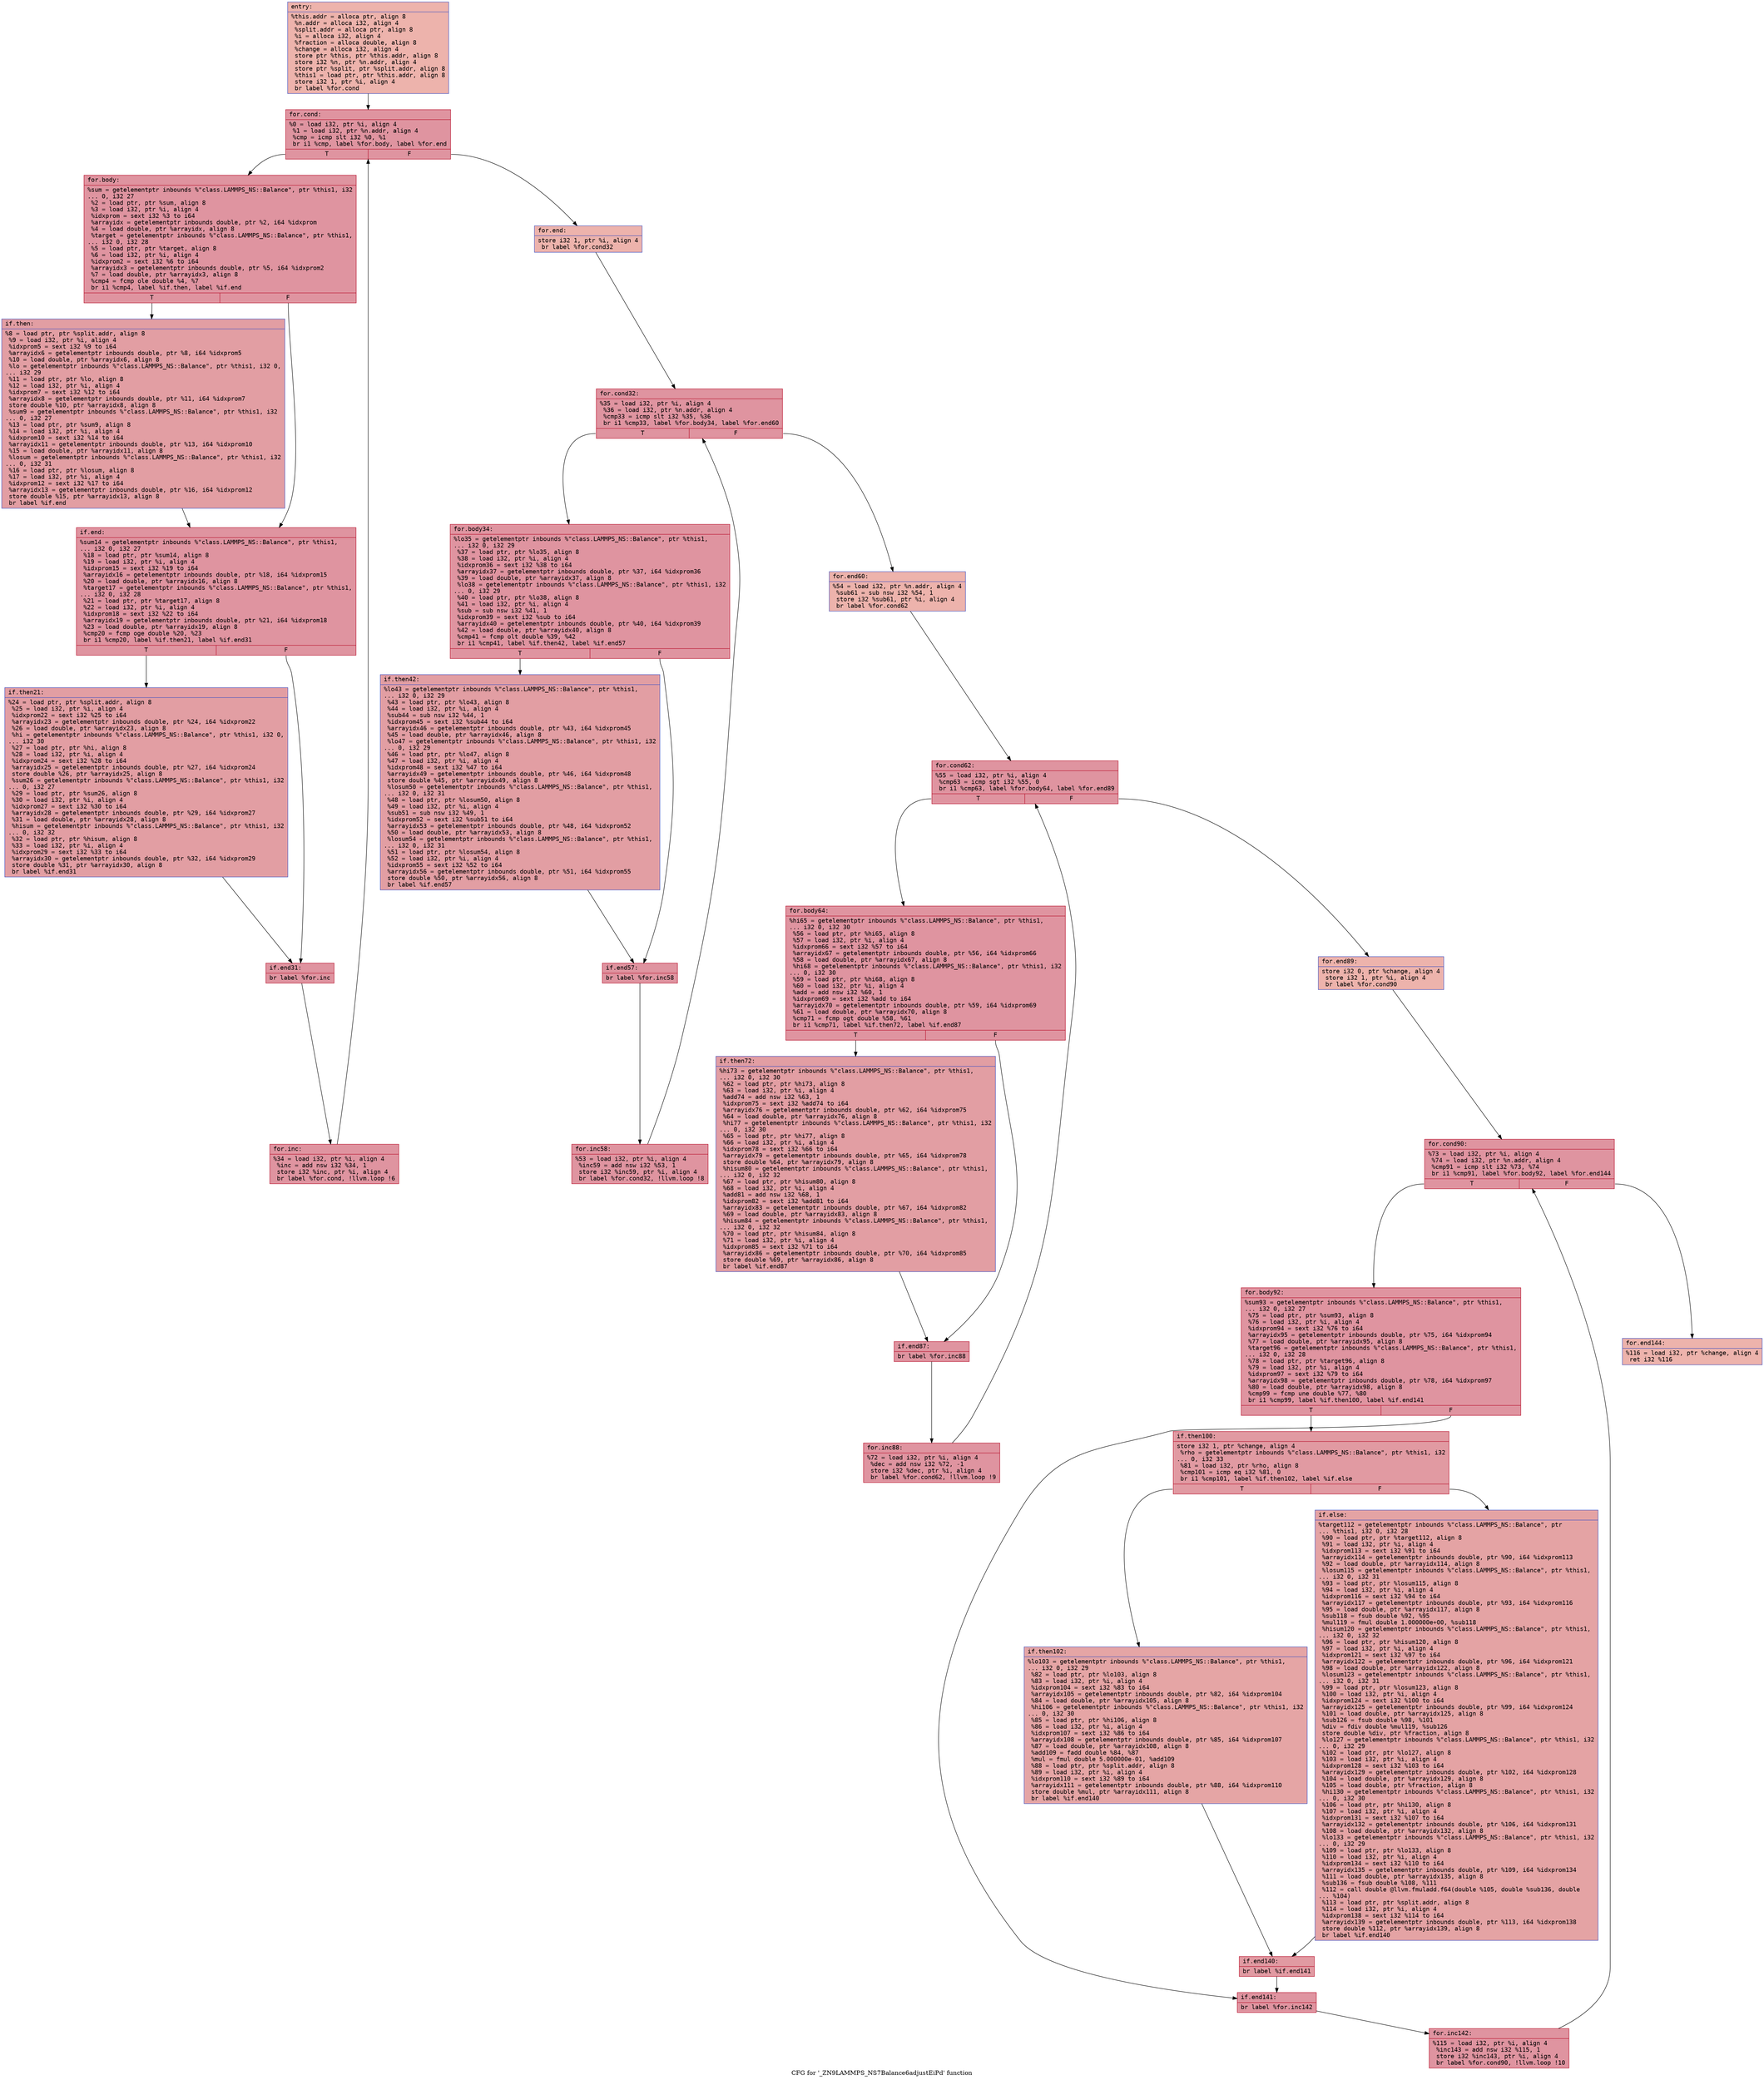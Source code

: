 digraph "CFG for '_ZN9LAMMPS_NS7Balance6adjustEiPd' function" {
	label="CFG for '_ZN9LAMMPS_NS7Balance6adjustEiPd' function";

	Node0x560a89670490 [shape=record,color="#3d50c3ff", style=filled, fillcolor="#d6524470" fontname="Courier",label="{entry:\l|  %this.addr = alloca ptr, align 8\l  %n.addr = alloca i32, align 4\l  %split.addr = alloca ptr, align 8\l  %i = alloca i32, align 4\l  %fraction = alloca double, align 8\l  %change = alloca i32, align 4\l  store ptr %this, ptr %this.addr, align 8\l  store i32 %n, ptr %n.addr, align 4\l  store ptr %split, ptr %split.addr, align 8\l  %this1 = load ptr, ptr %this.addr, align 8\l  store i32 1, ptr %i, align 4\l  br label %for.cond\l}"];
	Node0x560a89670490 -> Node0x560a896727c0[tooltip="entry -> for.cond\nProbability 100.00%" ];
	Node0x560a896727c0 [shape=record,color="#b70d28ff", style=filled, fillcolor="#b70d2870" fontname="Courier",label="{for.cond:\l|  %0 = load i32, ptr %i, align 4\l  %1 = load i32, ptr %n.addr, align 4\l  %cmp = icmp slt i32 %0, %1\l  br i1 %cmp, label %for.body, label %for.end\l|{<s0>T|<s1>F}}"];
	Node0x560a896727c0:s0 -> Node0x560a89672c00[tooltip="for.cond -> for.body\nProbability 96.88%" ];
	Node0x560a896727c0:s1 -> Node0x560a89672c80[tooltip="for.cond -> for.end\nProbability 3.12%" ];
	Node0x560a89672c00 [shape=record,color="#b70d28ff", style=filled, fillcolor="#b70d2870" fontname="Courier",label="{for.body:\l|  %sum = getelementptr inbounds %\"class.LAMMPS_NS::Balance\", ptr %this1, i32\l... 0, i32 27\l  %2 = load ptr, ptr %sum, align 8\l  %3 = load i32, ptr %i, align 4\l  %idxprom = sext i32 %3 to i64\l  %arrayidx = getelementptr inbounds double, ptr %2, i64 %idxprom\l  %4 = load double, ptr %arrayidx, align 8\l  %target = getelementptr inbounds %\"class.LAMMPS_NS::Balance\", ptr %this1,\l... i32 0, i32 28\l  %5 = load ptr, ptr %target, align 8\l  %6 = load i32, ptr %i, align 4\l  %idxprom2 = sext i32 %6 to i64\l  %arrayidx3 = getelementptr inbounds double, ptr %5, i64 %idxprom2\l  %7 = load double, ptr %arrayidx3, align 8\l  %cmp4 = fcmp ole double %4, %7\l  br i1 %cmp4, label %if.then, label %if.end\l|{<s0>T|<s1>F}}"];
	Node0x560a89672c00:s0 -> Node0x560a896735e0[tooltip="for.body -> if.then\nProbability 50.00%" ];
	Node0x560a89672c00:s1 -> Node0x560a89673650[tooltip="for.body -> if.end\nProbability 50.00%" ];
	Node0x560a896735e0 [shape=record,color="#3d50c3ff", style=filled, fillcolor="#be242e70" fontname="Courier",label="{if.then:\l|  %8 = load ptr, ptr %split.addr, align 8\l  %9 = load i32, ptr %i, align 4\l  %idxprom5 = sext i32 %9 to i64\l  %arrayidx6 = getelementptr inbounds double, ptr %8, i64 %idxprom5\l  %10 = load double, ptr %arrayidx6, align 8\l  %lo = getelementptr inbounds %\"class.LAMMPS_NS::Balance\", ptr %this1, i32 0,\l... i32 29\l  %11 = load ptr, ptr %lo, align 8\l  %12 = load i32, ptr %i, align 4\l  %idxprom7 = sext i32 %12 to i64\l  %arrayidx8 = getelementptr inbounds double, ptr %11, i64 %idxprom7\l  store double %10, ptr %arrayidx8, align 8\l  %sum9 = getelementptr inbounds %\"class.LAMMPS_NS::Balance\", ptr %this1, i32\l... 0, i32 27\l  %13 = load ptr, ptr %sum9, align 8\l  %14 = load i32, ptr %i, align 4\l  %idxprom10 = sext i32 %14 to i64\l  %arrayidx11 = getelementptr inbounds double, ptr %13, i64 %idxprom10\l  %15 = load double, ptr %arrayidx11, align 8\l  %losum = getelementptr inbounds %\"class.LAMMPS_NS::Balance\", ptr %this1, i32\l... 0, i32 31\l  %16 = load ptr, ptr %losum, align 8\l  %17 = load i32, ptr %i, align 4\l  %idxprom12 = sext i32 %17 to i64\l  %arrayidx13 = getelementptr inbounds double, ptr %16, i64 %idxprom12\l  store double %15, ptr %arrayidx13, align 8\l  br label %if.end\l}"];
	Node0x560a896735e0 -> Node0x560a89673650[tooltip="if.then -> if.end\nProbability 100.00%" ];
	Node0x560a89673650 [shape=record,color="#b70d28ff", style=filled, fillcolor="#b70d2870" fontname="Courier",label="{if.end:\l|  %sum14 = getelementptr inbounds %\"class.LAMMPS_NS::Balance\", ptr %this1,\l... i32 0, i32 27\l  %18 = load ptr, ptr %sum14, align 8\l  %19 = load i32, ptr %i, align 4\l  %idxprom15 = sext i32 %19 to i64\l  %arrayidx16 = getelementptr inbounds double, ptr %18, i64 %idxprom15\l  %20 = load double, ptr %arrayidx16, align 8\l  %target17 = getelementptr inbounds %\"class.LAMMPS_NS::Balance\", ptr %this1,\l... i32 0, i32 28\l  %21 = load ptr, ptr %target17, align 8\l  %22 = load i32, ptr %i, align 4\l  %idxprom18 = sext i32 %22 to i64\l  %arrayidx19 = getelementptr inbounds double, ptr %21, i64 %idxprom18\l  %23 = load double, ptr %arrayidx19, align 8\l  %cmp20 = fcmp oge double %20, %23\l  br i1 %cmp20, label %if.then21, label %if.end31\l|{<s0>T|<s1>F}}"];
	Node0x560a89673650:s0 -> Node0x560a89675060[tooltip="if.end -> if.then21\nProbability 50.00%" ];
	Node0x560a89673650:s1 -> Node0x560a896750e0[tooltip="if.end -> if.end31\nProbability 50.00%" ];
	Node0x560a89675060 [shape=record,color="#3d50c3ff", style=filled, fillcolor="#be242e70" fontname="Courier",label="{if.then21:\l|  %24 = load ptr, ptr %split.addr, align 8\l  %25 = load i32, ptr %i, align 4\l  %idxprom22 = sext i32 %25 to i64\l  %arrayidx23 = getelementptr inbounds double, ptr %24, i64 %idxprom22\l  %26 = load double, ptr %arrayidx23, align 8\l  %hi = getelementptr inbounds %\"class.LAMMPS_NS::Balance\", ptr %this1, i32 0,\l... i32 30\l  %27 = load ptr, ptr %hi, align 8\l  %28 = load i32, ptr %i, align 4\l  %idxprom24 = sext i32 %28 to i64\l  %arrayidx25 = getelementptr inbounds double, ptr %27, i64 %idxprom24\l  store double %26, ptr %arrayidx25, align 8\l  %sum26 = getelementptr inbounds %\"class.LAMMPS_NS::Balance\", ptr %this1, i32\l... 0, i32 27\l  %29 = load ptr, ptr %sum26, align 8\l  %30 = load i32, ptr %i, align 4\l  %idxprom27 = sext i32 %30 to i64\l  %arrayidx28 = getelementptr inbounds double, ptr %29, i64 %idxprom27\l  %31 = load double, ptr %arrayidx28, align 8\l  %hisum = getelementptr inbounds %\"class.LAMMPS_NS::Balance\", ptr %this1, i32\l... 0, i32 32\l  %32 = load ptr, ptr %hisum, align 8\l  %33 = load i32, ptr %i, align 4\l  %idxprom29 = sext i32 %33 to i64\l  %arrayidx30 = getelementptr inbounds double, ptr %32, i64 %idxprom29\l  store double %31, ptr %arrayidx30, align 8\l  br label %if.end31\l}"];
	Node0x560a89675060 -> Node0x560a896750e0[tooltip="if.then21 -> if.end31\nProbability 100.00%" ];
	Node0x560a896750e0 [shape=record,color="#b70d28ff", style=filled, fillcolor="#b70d2870" fontname="Courier",label="{if.end31:\l|  br label %for.inc\l}"];
	Node0x560a896750e0 -> Node0x560a89676420[tooltip="if.end31 -> for.inc\nProbability 100.00%" ];
	Node0x560a89676420 [shape=record,color="#b70d28ff", style=filled, fillcolor="#b70d2870" fontname="Courier",label="{for.inc:\l|  %34 = load i32, ptr %i, align 4\l  %inc = add nsw i32 %34, 1\l  store i32 %inc, ptr %i, align 4\l  br label %for.cond, !llvm.loop !6\l}"];
	Node0x560a89676420 -> Node0x560a896727c0[tooltip="for.inc -> for.cond\nProbability 100.00%" ];
	Node0x560a89672c80 [shape=record,color="#3d50c3ff", style=filled, fillcolor="#d6524470" fontname="Courier",label="{for.end:\l|  store i32 1, ptr %i, align 4\l  br label %for.cond32\l}"];
	Node0x560a89672c80 -> Node0x560a89676930[tooltip="for.end -> for.cond32\nProbability 100.00%" ];
	Node0x560a89676930 [shape=record,color="#b70d28ff", style=filled, fillcolor="#b70d2870" fontname="Courier",label="{for.cond32:\l|  %35 = load i32, ptr %i, align 4\l  %36 = load i32, ptr %n.addr, align 4\l  %cmp33 = icmp slt i32 %35, %36\l  br i1 %cmp33, label %for.body34, label %for.end60\l|{<s0>T|<s1>F}}"];
	Node0x560a89676930:s0 -> Node0x560a89676bd0[tooltip="for.cond32 -> for.body34\nProbability 96.88%" ];
	Node0x560a89676930:s1 -> Node0x560a89676c50[tooltip="for.cond32 -> for.end60\nProbability 3.12%" ];
	Node0x560a89676bd0 [shape=record,color="#b70d28ff", style=filled, fillcolor="#b70d2870" fontname="Courier",label="{for.body34:\l|  %lo35 = getelementptr inbounds %\"class.LAMMPS_NS::Balance\", ptr %this1,\l... i32 0, i32 29\l  %37 = load ptr, ptr %lo35, align 8\l  %38 = load i32, ptr %i, align 4\l  %idxprom36 = sext i32 %38 to i64\l  %arrayidx37 = getelementptr inbounds double, ptr %37, i64 %idxprom36\l  %39 = load double, ptr %arrayidx37, align 8\l  %lo38 = getelementptr inbounds %\"class.LAMMPS_NS::Balance\", ptr %this1, i32\l... 0, i32 29\l  %40 = load ptr, ptr %lo38, align 8\l  %41 = load i32, ptr %i, align 4\l  %sub = sub nsw i32 %41, 1\l  %idxprom39 = sext i32 %sub to i64\l  %arrayidx40 = getelementptr inbounds double, ptr %40, i64 %idxprom39\l  %42 = load double, ptr %arrayidx40, align 8\l  %cmp41 = fcmp olt double %39, %42\l  br i1 %cmp41, label %if.then42, label %if.end57\l|{<s0>T|<s1>F}}"];
	Node0x560a89676bd0:s0 -> Node0x560a89677680[tooltip="for.body34 -> if.then42\nProbability 50.00%" ];
	Node0x560a89676bd0:s1 -> Node0x560a89677700[tooltip="for.body34 -> if.end57\nProbability 50.00%" ];
	Node0x560a89677680 [shape=record,color="#3d50c3ff", style=filled, fillcolor="#be242e70" fontname="Courier",label="{if.then42:\l|  %lo43 = getelementptr inbounds %\"class.LAMMPS_NS::Balance\", ptr %this1,\l... i32 0, i32 29\l  %43 = load ptr, ptr %lo43, align 8\l  %44 = load i32, ptr %i, align 4\l  %sub44 = sub nsw i32 %44, 1\l  %idxprom45 = sext i32 %sub44 to i64\l  %arrayidx46 = getelementptr inbounds double, ptr %43, i64 %idxprom45\l  %45 = load double, ptr %arrayidx46, align 8\l  %lo47 = getelementptr inbounds %\"class.LAMMPS_NS::Balance\", ptr %this1, i32\l... 0, i32 29\l  %46 = load ptr, ptr %lo47, align 8\l  %47 = load i32, ptr %i, align 4\l  %idxprom48 = sext i32 %47 to i64\l  %arrayidx49 = getelementptr inbounds double, ptr %46, i64 %idxprom48\l  store double %45, ptr %arrayidx49, align 8\l  %losum50 = getelementptr inbounds %\"class.LAMMPS_NS::Balance\", ptr %this1,\l... i32 0, i32 31\l  %48 = load ptr, ptr %losum50, align 8\l  %49 = load i32, ptr %i, align 4\l  %sub51 = sub nsw i32 %49, 1\l  %idxprom52 = sext i32 %sub51 to i64\l  %arrayidx53 = getelementptr inbounds double, ptr %48, i64 %idxprom52\l  %50 = load double, ptr %arrayidx53, align 8\l  %losum54 = getelementptr inbounds %\"class.LAMMPS_NS::Balance\", ptr %this1,\l... i32 0, i32 31\l  %51 = load ptr, ptr %losum54, align 8\l  %52 = load i32, ptr %i, align 4\l  %idxprom55 = sext i32 %52 to i64\l  %arrayidx56 = getelementptr inbounds double, ptr %51, i64 %idxprom55\l  store double %50, ptr %arrayidx56, align 8\l  br label %if.end57\l}"];
	Node0x560a89677680 -> Node0x560a89677700[tooltip="if.then42 -> if.end57\nProbability 100.00%" ];
	Node0x560a89677700 [shape=record,color="#b70d28ff", style=filled, fillcolor="#b70d2870" fontname="Courier",label="{if.end57:\l|  br label %for.inc58\l}"];
	Node0x560a89677700 -> Node0x560a89679190[tooltip="if.end57 -> for.inc58\nProbability 100.00%" ];
	Node0x560a89679190 [shape=record,color="#b70d28ff", style=filled, fillcolor="#b70d2870" fontname="Courier",label="{for.inc58:\l|  %53 = load i32, ptr %i, align 4\l  %inc59 = add nsw i32 %53, 1\l  store i32 %inc59, ptr %i, align 4\l  br label %for.cond32, !llvm.loop !8\l}"];
	Node0x560a89679190 -> Node0x560a89676930[tooltip="for.inc58 -> for.cond32\nProbability 100.00%" ];
	Node0x560a89676c50 [shape=record,color="#3d50c3ff", style=filled, fillcolor="#d6524470" fontname="Courier",label="{for.end60:\l|  %54 = load i32, ptr %n.addr, align 4\l  %sub61 = sub nsw i32 %54, 1\l  store i32 %sub61, ptr %i, align 4\l  br label %for.cond62\l}"];
	Node0x560a89676c50 -> Node0x560a896797e0[tooltip="for.end60 -> for.cond62\nProbability 100.00%" ];
	Node0x560a896797e0 [shape=record,color="#b70d28ff", style=filled, fillcolor="#b70d2870" fontname="Courier",label="{for.cond62:\l|  %55 = load i32, ptr %i, align 4\l  %cmp63 = icmp sgt i32 %55, 0\l  br i1 %cmp63, label %for.body64, label %for.end89\l|{<s0>T|<s1>F}}"];
	Node0x560a896797e0:s0 -> Node0x560a89679a00[tooltip="for.cond62 -> for.body64\nProbability 96.88%" ];
	Node0x560a896797e0:s1 -> Node0x560a89679a80[tooltip="for.cond62 -> for.end89\nProbability 3.12%" ];
	Node0x560a89679a00 [shape=record,color="#b70d28ff", style=filled, fillcolor="#b70d2870" fontname="Courier",label="{for.body64:\l|  %hi65 = getelementptr inbounds %\"class.LAMMPS_NS::Balance\", ptr %this1,\l... i32 0, i32 30\l  %56 = load ptr, ptr %hi65, align 8\l  %57 = load i32, ptr %i, align 4\l  %idxprom66 = sext i32 %57 to i64\l  %arrayidx67 = getelementptr inbounds double, ptr %56, i64 %idxprom66\l  %58 = load double, ptr %arrayidx67, align 8\l  %hi68 = getelementptr inbounds %\"class.LAMMPS_NS::Balance\", ptr %this1, i32\l... 0, i32 30\l  %59 = load ptr, ptr %hi68, align 8\l  %60 = load i32, ptr %i, align 4\l  %add = add nsw i32 %60, 1\l  %idxprom69 = sext i32 %add to i64\l  %arrayidx70 = getelementptr inbounds double, ptr %59, i64 %idxprom69\l  %61 = load double, ptr %arrayidx70, align 8\l  %cmp71 = fcmp ogt double %58, %61\l  br i1 %cmp71, label %if.then72, label %if.end87\l|{<s0>T|<s1>F}}"];
	Node0x560a89679a00:s0 -> Node0x560a89675af0[tooltip="for.body64 -> if.then72\nProbability 50.00%" ];
	Node0x560a89679a00:s1 -> Node0x560a89675b70[tooltip="for.body64 -> if.end87\nProbability 50.00%" ];
	Node0x560a89675af0 [shape=record,color="#3d50c3ff", style=filled, fillcolor="#be242e70" fontname="Courier",label="{if.then72:\l|  %hi73 = getelementptr inbounds %\"class.LAMMPS_NS::Balance\", ptr %this1,\l... i32 0, i32 30\l  %62 = load ptr, ptr %hi73, align 8\l  %63 = load i32, ptr %i, align 4\l  %add74 = add nsw i32 %63, 1\l  %idxprom75 = sext i32 %add74 to i64\l  %arrayidx76 = getelementptr inbounds double, ptr %62, i64 %idxprom75\l  %64 = load double, ptr %arrayidx76, align 8\l  %hi77 = getelementptr inbounds %\"class.LAMMPS_NS::Balance\", ptr %this1, i32\l... 0, i32 30\l  %65 = load ptr, ptr %hi77, align 8\l  %66 = load i32, ptr %i, align 4\l  %idxprom78 = sext i32 %66 to i64\l  %arrayidx79 = getelementptr inbounds double, ptr %65, i64 %idxprom78\l  store double %64, ptr %arrayidx79, align 8\l  %hisum80 = getelementptr inbounds %\"class.LAMMPS_NS::Balance\", ptr %this1,\l... i32 0, i32 32\l  %67 = load ptr, ptr %hisum80, align 8\l  %68 = load i32, ptr %i, align 4\l  %add81 = add nsw i32 %68, 1\l  %idxprom82 = sext i32 %add81 to i64\l  %arrayidx83 = getelementptr inbounds double, ptr %67, i64 %idxprom82\l  %69 = load double, ptr %arrayidx83, align 8\l  %hisum84 = getelementptr inbounds %\"class.LAMMPS_NS::Balance\", ptr %this1,\l... i32 0, i32 32\l  %70 = load ptr, ptr %hisum84, align 8\l  %71 = load i32, ptr %i, align 4\l  %idxprom85 = sext i32 %71 to i64\l  %arrayidx86 = getelementptr inbounds double, ptr %70, i64 %idxprom85\l  store double %69, ptr %arrayidx86, align 8\l  br label %if.end87\l}"];
	Node0x560a89675af0 -> Node0x560a89675b70[tooltip="if.then72 -> if.end87\nProbability 100.00%" ];
	Node0x560a89675b70 [shape=record,color="#b70d28ff", style=filled, fillcolor="#b70d2870" fontname="Courier",label="{if.end87:\l|  br label %for.inc88\l}"];
	Node0x560a89675b70 -> Node0x560a8967bdb0[tooltip="if.end87 -> for.inc88\nProbability 100.00%" ];
	Node0x560a8967bdb0 [shape=record,color="#b70d28ff", style=filled, fillcolor="#b70d2870" fontname="Courier",label="{for.inc88:\l|  %72 = load i32, ptr %i, align 4\l  %dec = add nsw i32 %72, -1\l  store i32 %dec, ptr %i, align 4\l  br label %for.cond62, !llvm.loop !9\l}"];
	Node0x560a8967bdb0 -> Node0x560a896797e0[tooltip="for.inc88 -> for.cond62\nProbability 100.00%" ];
	Node0x560a89679a80 [shape=record,color="#3d50c3ff", style=filled, fillcolor="#d6524470" fontname="Courier",label="{for.end89:\l|  store i32 0, ptr %change, align 4\l  store i32 1, ptr %i, align 4\l  br label %for.cond90\l}"];
	Node0x560a89679a80 -> Node0x560a8967c370[tooltip="for.end89 -> for.cond90\nProbability 100.00%" ];
	Node0x560a8967c370 [shape=record,color="#b70d28ff", style=filled, fillcolor="#b70d2870" fontname="Courier",label="{for.cond90:\l|  %73 = load i32, ptr %i, align 4\l  %74 = load i32, ptr %n.addr, align 4\l  %cmp91 = icmp slt i32 %73, %74\l  br i1 %cmp91, label %for.body92, label %for.end144\l|{<s0>T|<s1>F}}"];
	Node0x560a8967c370:s0 -> Node0x560a8967c610[tooltip="for.cond90 -> for.body92\nProbability 96.88%" ];
	Node0x560a8967c370:s1 -> Node0x560a8967c690[tooltip="for.cond90 -> for.end144\nProbability 3.12%" ];
	Node0x560a8967c610 [shape=record,color="#b70d28ff", style=filled, fillcolor="#b70d2870" fontname="Courier",label="{for.body92:\l|  %sum93 = getelementptr inbounds %\"class.LAMMPS_NS::Balance\", ptr %this1,\l... i32 0, i32 27\l  %75 = load ptr, ptr %sum93, align 8\l  %76 = load i32, ptr %i, align 4\l  %idxprom94 = sext i32 %76 to i64\l  %arrayidx95 = getelementptr inbounds double, ptr %75, i64 %idxprom94\l  %77 = load double, ptr %arrayidx95, align 8\l  %target96 = getelementptr inbounds %\"class.LAMMPS_NS::Balance\", ptr %this1,\l... i32 0, i32 28\l  %78 = load ptr, ptr %target96, align 8\l  %79 = load i32, ptr %i, align 4\l  %idxprom97 = sext i32 %79 to i64\l  %arrayidx98 = getelementptr inbounds double, ptr %78, i64 %idxprom97\l  %80 = load double, ptr %arrayidx98, align 8\l  %cmp99 = fcmp une double %77, %80\l  br i1 %cmp99, label %if.then100, label %if.end141\l|{<s0>T|<s1>F}}"];
	Node0x560a8967c610:s0 -> Node0x560a8967d020[tooltip="for.body92 -> if.then100\nProbability 62.50%" ];
	Node0x560a8967c610:s1 -> Node0x560a8967d0a0[tooltip="for.body92 -> if.end141\nProbability 37.50%" ];
	Node0x560a8967d020 [shape=record,color="#b70d28ff", style=filled, fillcolor="#bb1b2c70" fontname="Courier",label="{if.then100:\l|  store i32 1, ptr %change, align 4\l  %rho = getelementptr inbounds %\"class.LAMMPS_NS::Balance\", ptr %this1, i32\l... 0, i32 33\l  %81 = load i32, ptr %rho, align 8\l  %cmp101 = icmp eq i32 %81, 0\l  br i1 %cmp101, label %if.then102, label %if.else\l|{<s0>T|<s1>F}}"];
	Node0x560a8967d020:s0 -> Node0x560a8967d480[tooltip="if.then100 -> if.then102\nProbability 37.50%" ];
	Node0x560a8967d020:s1 -> Node0x560a8967d500[tooltip="if.then100 -> if.else\nProbability 62.50%" ];
	Node0x560a8967d480 [shape=record,color="#3d50c3ff", style=filled, fillcolor="#c5333470" fontname="Courier",label="{if.then102:\l|  %lo103 = getelementptr inbounds %\"class.LAMMPS_NS::Balance\", ptr %this1,\l... i32 0, i32 29\l  %82 = load ptr, ptr %lo103, align 8\l  %83 = load i32, ptr %i, align 4\l  %idxprom104 = sext i32 %83 to i64\l  %arrayidx105 = getelementptr inbounds double, ptr %82, i64 %idxprom104\l  %84 = load double, ptr %arrayidx105, align 8\l  %hi106 = getelementptr inbounds %\"class.LAMMPS_NS::Balance\", ptr %this1, i32\l... 0, i32 30\l  %85 = load ptr, ptr %hi106, align 8\l  %86 = load i32, ptr %i, align 4\l  %idxprom107 = sext i32 %86 to i64\l  %arrayidx108 = getelementptr inbounds double, ptr %85, i64 %idxprom107\l  %87 = load double, ptr %arrayidx108, align 8\l  %add109 = fadd double %84, %87\l  %mul = fmul double 5.000000e-01, %add109\l  %88 = load ptr, ptr %split.addr, align 8\l  %89 = load i32, ptr %i, align 4\l  %idxprom110 = sext i32 %89 to i64\l  %arrayidx111 = getelementptr inbounds double, ptr %88, i64 %idxprom110\l  store double %mul, ptr %arrayidx111, align 8\l  br label %if.end140\l}"];
	Node0x560a8967d480 -> Node0x560a8967e230[tooltip="if.then102 -> if.end140\nProbability 100.00%" ];
	Node0x560a8967d500 [shape=record,color="#3d50c3ff", style=filled, fillcolor="#c32e3170" fontname="Courier",label="{if.else:\l|  %target112 = getelementptr inbounds %\"class.LAMMPS_NS::Balance\", ptr\l... %this1, i32 0, i32 28\l  %90 = load ptr, ptr %target112, align 8\l  %91 = load i32, ptr %i, align 4\l  %idxprom113 = sext i32 %91 to i64\l  %arrayidx114 = getelementptr inbounds double, ptr %90, i64 %idxprom113\l  %92 = load double, ptr %arrayidx114, align 8\l  %losum115 = getelementptr inbounds %\"class.LAMMPS_NS::Balance\", ptr %this1,\l... i32 0, i32 31\l  %93 = load ptr, ptr %losum115, align 8\l  %94 = load i32, ptr %i, align 4\l  %idxprom116 = sext i32 %94 to i64\l  %arrayidx117 = getelementptr inbounds double, ptr %93, i64 %idxprom116\l  %95 = load double, ptr %arrayidx117, align 8\l  %sub118 = fsub double %92, %95\l  %mul119 = fmul double 1.000000e+00, %sub118\l  %hisum120 = getelementptr inbounds %\"class.LAMMPS_NS::Balance\", ptr %this1,\l... i32 0, i32 32\l  %96 = load ptr, ptr %hisum120, align 8\l  %97 = load i32, ptr %i, align 4\l  %idxprom121 = sext i32 %97 to i64\l  %arrayidx122 = getelementptr inbounds double, ptr %96, i64 %idxprom121\l  %98 = load double, ptr %arrayidx122, align 8\l  %losum123 = getelementptr inbounds %\"class.LAMMPS_NS::Balance\", ptr %this1,\l... i32 0, i32 31\l  %99 = load ptr, ptr %losum123, align 8\l  %100 = load i32, ptr %i, align 4\l  %idxprom124 = sext i32 %100 to i64\l  %arrayidx125 = getelementptr inbounds double, ptr %99, i64 %idxprom124\l  %101 = load double, ptr %arrayidx125, align 8\l  %sub126 = fsub double %98, %101\l  %div = fdiv double %mul119, %sub126\l  store double %div, ptr %fraction, align 8\l  %lo127 = getelementptr inbounds %\"class.LAMMPS_NS::Balance\", ptr %this1, i32\l... 0, i32 29\l  %102 = load ptr, ptr %lo127, align 8\l  %103 = load i32, ptr %i, align 4\l  %idxprom128 = sext i32 %103 to i64\l  %arrayidx129 = getelementptr inbounds double, ptr %102, i64 %idxprom128\l  %104 = load double, ptr %arrayidx129, align 8\l  %105 = load double, ptr %fraction, align 8\l  %hi130 = getelementptr inbounds %\"class.LAMMPS_NS::Balance\", ptr %this1, i32\l... 0, i32 30\l  %106 = load ptr, ptr %hi130, align 8\l  %107 = load i32, ptr %i, align 4\l  %idxprom131 = sext i32 %107 to i64\l  %arrayidx132 = getelementptr inbounds double, ptr %106, i64 %idxprom131\l  %108 = load double, ptr %arrayidx132, align 8\l  %lo133 = getelementptr inbounds %\"class.LAMMPS_NS::Balance\", ptr %this1, i32\l... 0, i32 29\l  %109 = load ptr, ptr %lo133, align 8\l  %110 = load i32, ptr %i, align 4\l  %idxprom134 = sext i32 %110 to i64\l  %arrayidx135 = getelementptr inbounds double, ptr %109, i64 %idxprom134\l  %111 = load double, ptr %arrayidx135, align 8\l  %sub136 = fsub double %108, %111\l  %112 = call double @llvm.fmuladd.f64(double %105, double %sub136, double\l... %104)\l  %113 = load ptr, ptr %split.addr, align 8\l  %114 = load i32, ptr %i, align 4\l  %idxprom138 = sext i32 %114 to i64\l  %arrayidx139 = getelementptr inbounds double, ptr %113, i64 %idxprom138\l  store double %112, ptr %arrayidx139, align 8\l  br label %if.end140\l}"];
	Node0x560a8967d500 -> Node0x560a8967e230[tooltip="if.else -> if.end140\nProbability 100.00%" ];
	Node0x560a8967e230 [shape=record,color="#b70d28ff", style=filled, fillcolor="#bb1b2c70" fontname="Courier",label="{if.end140:\l|  br label %if.end141\l}"];
	Node0x560a8967e230 -> Node0x560a8967d0a0[tooltip="if.end140 -> if.end141\nProbability 100.00%" ];
	Node0x560a8967d0a0 [shape=record,color="#b70d28ff", style=filled, fillcolor="#b70d2870" fontname="Courier",label="{if.end141:\l|  br label %for.inc142\l}"];
	Node0x560a8967d0a0 -> Node0x560a89680f30[tooltip="if.end141 -> for.inc142\nProbability 100.00%" ];
	Node0x560a89680f30 [shape=record,color="#b70d28ff", style=filled, fillcolor="#b70d2870" fontname="Courier",label="{for.inc142:\l|  %115 = load i32, ptr %i, align 4\l  %inc143 = add nsw i32 %115, 1\l  store i32 %inc143, ptr %i, align 4\l  br label %for.cond90, !llvm.loop !10\l}"];
	Node0x560a89680f30 -> Node0x560a8967c370[tooltip="for.inc142 -> for.cond90\nProbability 100.00%" ];
	Node0x560a8967c690 [shape=record,color="#3d50c3ff", style=filled, fillcolor="#d6524470" fontname="Courier",label="{for.end144:\l|  %116 = load i32, ptr %change, align 4\l  ret i32 %116\l}"];
}
